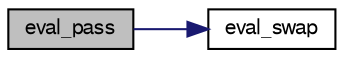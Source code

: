 digraph "eval_pass"
{
 // LATEX_PDF_SIZE
  bgcolor="transparent";
  edge [fontname="FreeSans",fontsize="10",labelfontname="FreeSans",labelfontsize="10"];
  node [fontname="FreeSans",fontsize="10",shape=record];
  rankdir="LR";
  Node1 [label="eval_pass",height=0.2,width=0.4,color="black", fillcolor="grey75", style="filled", fontcolor="black",tooltip="Update/Restore the features after a passing move."];
  Node1 -> Node2 [color="midnightblue",fontsize="10",style="solid",fontname="FreeSans"];
  Node2 [label="eval_swap",height=0.2,width=0.4,color="black",URL="$eval_8c.html#ab0fe6dd0f5b9670911e04e697e7423e4",tooltip="Swap player's feature."];
}
